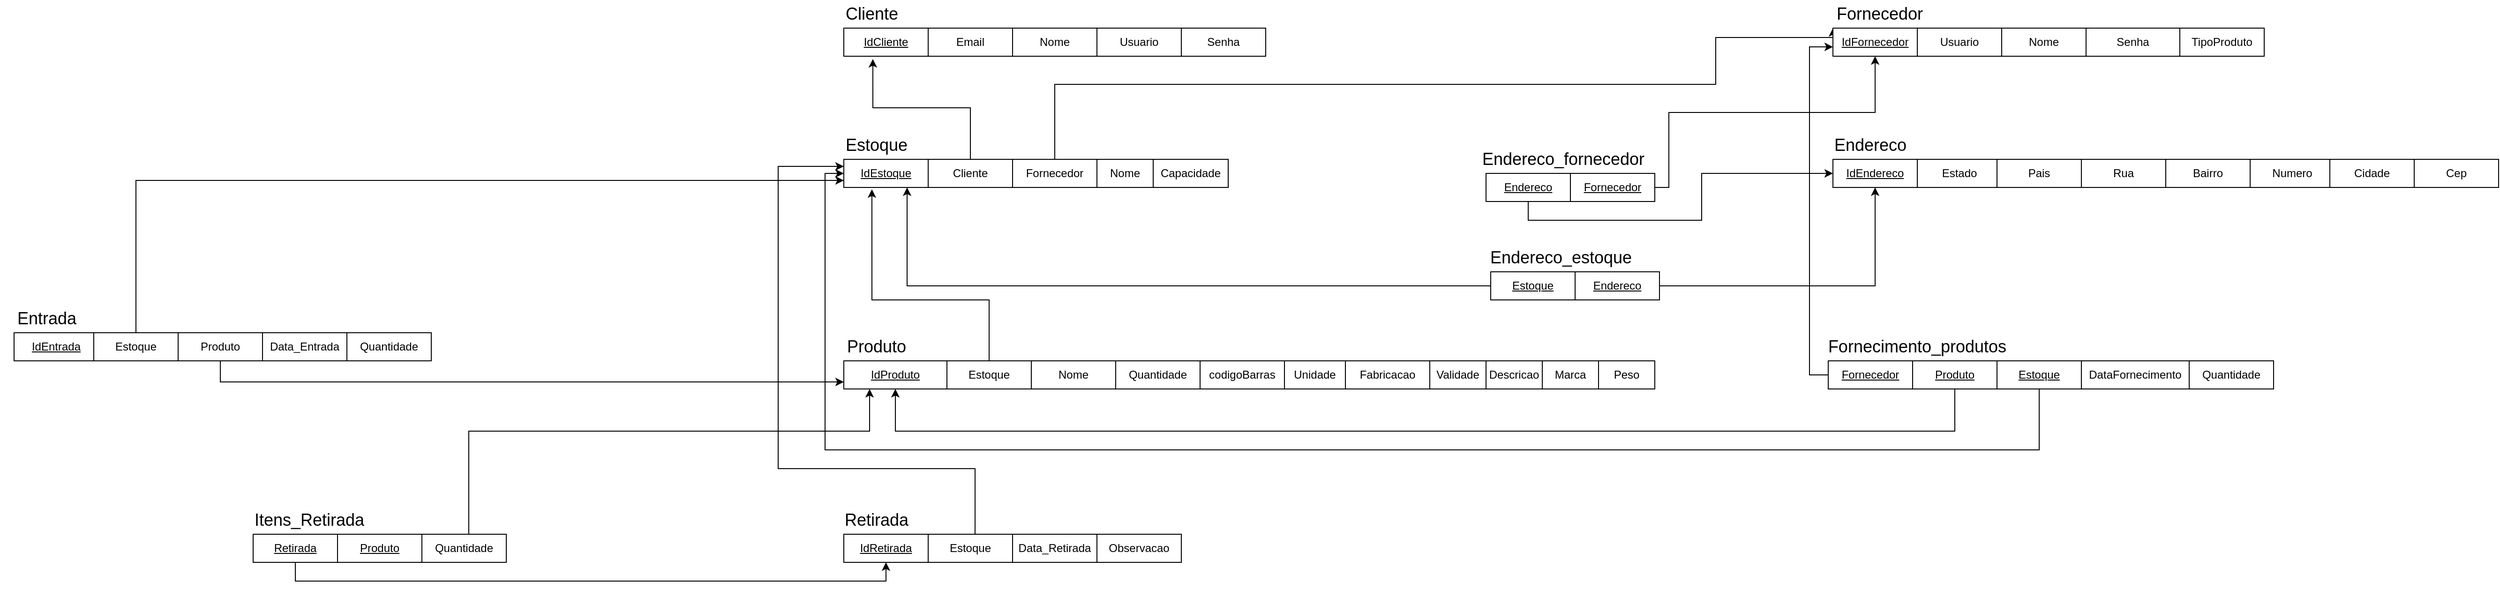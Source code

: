 <mxfile version="17.4.1" type="device"><diagram id="R2lEEEUBdFMjLlhIrx00" name="Page-1"><mxGraphModel dx="1958" dy="450" grid="1" gridSize="10" guides="1" tooltips="1" connect="1" arrows="1" fold="1" page="1" pageScale="1" pageWidth="850" pageHeight="1100" math="0" shadow="0" extFonts="Permanent Marker^https://fonts.googleapis.com/css?family=Permanent+Marker"><root><mxCell id="0"/><mxCell id="1" parent="0"/><mxCell id="tUyxJOWkCWkyIacpQDSF-2" value="&lt;u&gt;IdCliente&lt;/u&gt;" style="rounded=0;whiteSpace=wrap;html=1;" parent="1" vertex="1"><mxGeometry x="70" y="120" width="90" height="30" as="geometry"/></mxCell><mxCell id="tUyxJOWkCWkyIacpQDSF-4" value="&lt;font style=&quot;font-size: 18px&quot;&gt;Cliente&lt;br&gt;&lt;/font&gt;" style="text;html=1;strokeColor=none;fillColor=none;align=center;verticalAlign=middle;whiteSpace=wrap;rounded=0;" parent="1" vertex="1"><mxGeometry x="50" y="90" width="100" height="30" as="geometry"/></mxCell><mxCell id="tUyxJOWkCWkyIacpQDSF-8" value="Telefone" style="rounded=0;whiteSpace=wrap;html=1;" parent="1" vertex="1"><mxGeometry x="250" y="120" width="90" height="30" as="geometry"/></mxCell><mxCell id="tUyxJOWkCWkyIacpQDSF-9" value="Senha" style="rounded=0;whiteSpace=wrap;html=1;" parent="1" vertex="1"><mxGeometry x="430" y="120" width="90" height="30" as="geometry"/></mxCell><mxCell id="tUyxJOWkCWkyIacpQDSF-12" value="&lt;u&gt;IdEstoque&lt;/u&gt;" style="rounded=0;whiteSpace=wrap;html=1;" parent="1" vertex="1"><mxGeometry x="70" y="260" width="90" height="30" as="geometry"/></mxCell><mxCell id="tUyxJOWkCWkyIacpQDSF-13" value="&lt;font style=&quot;font-size: 18px&quot;&gt;Estoque&lt;/font&gt;" style="text;html=1;strokeColor=none;fillColor=none;align=center;verticalAlign=middle;whiteSpace=wrap;rounded=0;" parent="1" vertex="1"><mxGeometry x="55" y="230" width="100" height="30" as="geometry"/></mxCell><mxCell id="Jt7vsAdgIKNJyT_0Ymr9-55" style="edgeStyle=orthogonalEdgeStyle;rounded=0;orthogonalLoop=1;jettySize=auto;html=1;exitX=0.5;exitY=0;exitDx=0;exitDy=0;entryX=0;entryY=1;entryDx=0;entryDy=0;" parent="1" source="tUyxJOWkCWkyIacpQDSF-14" target="tUyxJOWkCWkyIacpQDSF-23" edge="1"><mxGeometry relative="1" as="geometry"><Array as="points"><mxPoint x="295" y="180"/><mxPoint x="1000" y="180"/><mxPoint x="1000" y="130"/><mxPoint x="1125" y="130"/></Array></mxGeometry></mxCell><mxCell id="tUyxJOWkCWkyIacpQDSF-14" value="Fornecedor" style="rounded=0;whiteSpace=wrap;html=1;" parent="1" vertex="1"><mxGeometry x="250" y="260" width="90" height="30" as="geometry"/></mxCell><mxCell id="tUyxJOWkCWkyIacpQDSF-20" value="Estado" style="rounded=0;whiteSpace=wrap;html=1;" parent="1" vertex="1"><mxGeometry x="1215" y="260" width="90" height="30" as="geometry"/></mxCell><mxCell id="tUyxJOWkCWkyIacpQDSF-21" value="Pais" style="rounded=0;whiteSpace=wrap;html=1;" parent="1" vertex="1"><mxGeometry x="1300" y="260" width="90" height="30" as="geometry"/></mxCell><mxCell id="tUyxJOWkCWkyIacpQDSF-22" value="&lt;u&gt;IdFornecedor&lt;/u&gt;" style="rounded=0;whiteSpace=wrap;html=1;" parent="1" vertex="1"><mxGeometry x="1125" y="120" width="90" height="30" as="geometry"/></mxCell><mxCell id="tUyxJOWkCWkyIacpQDSF-23" value="&lt;font style=&quot;font-size: 18px&quot;&gt;Fornecedor&lt;/font&gt;" style="text;html=1;strokeColor=none;fillColor=none;align=center;verticalAlign=middle;whiteSpace=wrap;rounded=0;" parent="1" vertex="1"><mxGeometry x="1125" y="90" width="100" height="30" as="geometry"/></mxCell><mxCell id="tUyxJOWkCWkyIacpQDSF-24" value="Usuario" style="rounded=0;whiteSpace=wrap;html=1;" parent="1" vertex="1"><mxGeometry x="1215" y="120" width="90" height="30" as="geometry"/></mxCell><mxCell id="tUyxJOWkCWkyIacpQDSF-25" value="Senha" style="rounded=0;whiteSpace=wrap;html=1;" parent="1" vertex="1"><mxGeometry x="1395" y="120" width="100" height="30" as="geometry"/></mxCell><mxCell id="tUyxJOWkCWkyIacpQDSF-26" value="TipoProduto" style="rounded=0;whiteSpace=wrap;html=1;" parent="1" vertex="1"><mxGeometry x="1495" y="120" width="90" height="30" as="geometry"/></mxCell><mxCell id="tUyxJOWkCWkyIacpQDSF-27" value="DataFornecimento" style="rounded=0;whiteSpace=wrap;html=1;" parent="1" vertex="1"><mxGeometry x="1390" y="475" width="115" height="30" as="geometry"/></mxCell><mxCell id="tUyxJOWkCWkyIacpQDSF-29" value="Nome" style="rounded=0;whiteSpace=wrap;html=1;" parent="1" vertex="1"><mxGeometry x="1305" y="120" width="90" height="30" as="geometry"/></mxCell><mxCell id="tUyxJOWkCWkyIacpQDSF-30" value="&lt;font style=&quot;font-size: 18px&quot;&gt;Fornecimento_produtos&lt;br&gt;&lt;/font&gt;" style="text;html=1;strokeColor=none;fillColor=none;align=center;verticalAlign=middle;whiteSpace=wrap;rounded=0;" parent="1" vertex="1"><mxGeometry x="1105" y="445" width="220" height="30" as="geometry"/></mxCell><mxCell id="Jt7vsAdgIKNJyT_0Ymr9-50" style="edgeStyle=orthogonalEdgeStyle;rounded=0;orthogonalLoop=1;jettySize=auto;html=1;exitX=0;exitY=0.5;exitDx=0;exitDy=0;" parent="1" source="tUyxJOWkCWkyIacpQDSF-31" edge="1"><mxGeometry relative="1" as="geometry"><mxPoint x="1125" y="140" as="targetPoint"/><Array as="points"><mxPoint x="1100" y="490"/><mxPoint x="1100" y="140"/></Array></mxGeometry></mxCell><mxCell id="tUyxJOWkCWkyIacpQDSF-31" value="&lt;u&gt;Fornecedor&lt;/u&gt;" style="rounded=0;whiteSpace=wrap;html=1;" parent="1" vertex="1"><mxGeometry x="1120" y="475" width="90" height="30" as="geometry"/></mxCell><mxCell id="Jt7vsAdgIKNJyT_0Ymr9-47" style="edgeStyle=orthogonalEdgeStyle;rounded=0;orthogonalLoop=1;jettySize=auto;html=1;exitX=0.5;exitY=1;exitDx=0;exitDy=0;entryX=0.5;entryY=1;entryDx=0;entryDy=0;" parent="1" source="tUyxJOWkCWkyIacpQDSF-32" target="tUyxJOWkCWkyIacpQDSF-57" edge="1"><mxGeometry relative="1" as="geometry"><Array as="points"><mxPoint x="1255" y="550"/><mxPoint x="125" y="550"/></Array></mxGeometry></mxCell><mxCell id="tUyxJOWkCWkyIacpQDSF-32" value="&lt;u&gt;Produto&lt;/u&gt;" style="rounded=0;whiteSpace=wrap;html=1;" parent="1" vertex="1"><mxGeometry x="1210" y="475" width="90" height="30" as="geometry"/></mxCell><mxCell id="tUyxJOWkCWkyIacpQDSF-33" value="Quantidade" style="rounded=0;whiteSpace=wrap;html=1;" parent="1" vertex="1"><mxGeometry x="1505" y="475" width="90" height="30" as="geometry"/></mxCell><mxCell id="tUyxJOWkCWkyIacpQDSF-36" value="Email" style="rounded=0;whiteSpace=wrap;html=1;" parent="1" vertex="1"><mxGeometry x="160" y="120" width="90" height="30" as="geometry"/></mxCell><mxCell id="Jt7vsAdgIKNJyT_0Ymr9-37" style="edgeStyle=orthogonalEdgeStyle;rounded=0;orthogonalLoop=1;jettySize=auto;html=1;exitX=0.5;exitY=0;exitDx=0;exitDy=0;entryX=0.344;entryY=1.1;entryDx=0;entryDy=0;entryPerimeter=0;" parent="1" source="tUyxJOWkCWkyIacpQDSF-38" target="tUyxJOWkCWkyIacpQDSF-2" edge="1"><mxGeometry relative="1" as="geometry"/></mxCell><mxCell id="tUyxJOWkCWkyIacpQDSF-38" value="Cliente" style="rounded=0;whiteSpace=wrap;html=1;" parent="1" vertex="1"><mxGeometry x="160" y="260" width="90" height="30" as="geometry"/></mxCell><mxCell id="tUyxJOWkCWkyIacpQDSF-44" value="Quantidade" style="rounded=0;whiteSpace=wrap;html=1;" parent="1" vertex="1"><mxGeometry x="360" y="475" width="90" height="30" as="geometry"/></mxCell><mxCell id="tUyxJOWkCWkyIacpQDSF-45" value="&lt;font style=&quot;font-size: 18px&quot;&gt;Produto&lt;br&gt;&lt;/font&gt;" style="text;html=1;strokeColor=none;fillColor=none;align=center;verticalAlign=middle;whiteSpace=wrap;rounded=0;" parent="1" vertex="1"><mxGeometry x="65" y="445" width="80" height="30" as="geometry"/></mxCell><mxCell id="Jt7vsAdgIKNJyT_0Ymr9-45" style="edgeStyle=orthogonalEdgeStyle;rounded=0;orthogonalLoop=1;jettySize=auto;html=1;exitX=0.5;exitY=0;exitDx=0;exitDy=0;entryX=0.333;entryY=1.067;entryDx=0;entryDy=0;entryPerimeter=0;" parent="1" source="tUyxJOWkCWkyIacpQDSF-46" target="tUyxJOWkCWkyIacpQDSF-12" edge="1"><mxGeometry relative="1" as="geometry"><Array as="points"><mxPoint x="225" y="410"/><mxPoint x="100" y="410"/></Array></mxGeometry></mxCell><mxCell id="tUyxJOWkCWkyIacpQDSF-46" value="Estoque" style="rounded=0;whiteSpace=wrap;html=1;" parent="1" vertex="1"><mxGeometry x="180" y="475" width="90" height="30" as="geometry"/></mxCell><mxCell id="tUyxJOWkCWkyIacpQDSF-47" value="Nome" style="rounded=0;whiteSpace=wrap;html=1;" parent="1" vertex="1"><mxGeometry x="270" y="475" width="90" height="30" as="geometry"/></mxCell><mxCell id="tUyxJOWkCWkyIacpQDSF-57" value="&lt;u&gt;IdProduto&lt;/u&gt;" style="rounded=0;whiteSpace=wrap;html=1;" parent="1" vertex="1"><mxGeometry x="70" y="475" width="110" height="30" as="geometry"/></mxCell><mxCell id="tUyxJOWkCWkyIacpQDSF-68" value="Estado" style="rounded=0;whiteSpace=wrap;html=1;" parent="1" vertex="1"><mxGeometry x="1215" y="260" width="90" height="30" as="geometry"/></mxCell><mxCell id="JjJyZn63x57A14R5w8kf-1" value="Nome" style="rounded=0;whiteSpace=wrap;html=1;" parent="1" vertex="1"><mxGeometry x="250" y="120" width="90" height="30" as="geometry"/></mxCell><mxCell id="JjJyZn63x57A14R5w8kf-2" value="Usuario" style="rounded=0;whiteSpace=wrap;html=1;" parent="1" vertex="1"><mxGeometry x="340" y="120" width="90" height="30" as="geometry"/></mxCell><mxCell id="Jt7vsAdgIKNJyT_0Ymr9-1" value="Rua" style="rounded=0;whiteSpace=wrap;html=1;" parent="1" vertex="1"><mxGeometry x="1390" y="260" width="90" height="30" as="geometry"/></mxCell><mxCell id="Jt7vsAdgIKNJyT_0Ymr9-2" value="Bairro" style="rounded=0;whiteSpace=wrap;html=1;" parent="1" vertex="1"><mxGeometry x="1480" y="260" width="90" height="30" as="geometry"/></mxCell><mxCell id="Jt7vsAdgIKNJyT_0Ymr9-3" value="Numero" style="rounded=0;whiteSpace=wrap;html=1;" parent="1" vertex="1"><mxGeometry x="1570" y="260" width="90" height="30" as="geometry"/></mxCell><mxCell id="Jt7vsAdgIKNJyT_0Ymr9-4" value="Cidade" style="rounded=0;whiteSpace=wrap;html=1;" parent="1" vertex="1"><mxGeometry x="1655" y="260" width="90" height="30" as="geometry"/></mxCell><mxCell id="Jt7vsAdgIKNJyT_0Ymr9-5" value="Cep" style="rounded=0;whiteSpace=wrap;html=1;" parent="1" vertex="1"><mxGeometry x="1745" y="260" width="90" height="30" as="geometry"/></mxCell><mxCell id="Jt7vsAdgIKNJyT_0Ymr9-9" value="Estado" style="rounded=0;whiteSpace=wrap;html=1;" parent="1" vertex="1"><mxGeometry x="1215" y="260" width="90" height="30" as="geometry"/></mxCell><mxCell id="Jt7vsAdgIKNJyT_0Ymr9-10" value="Pais" style="rounded=0;whiteSpace=wrap;html=1;" parent="1" vertex="1"><mxGeometry x="1300" y="260" width="90" height="30" as="geometry"/></mxCell><mxCell id="Jt7vsAdgIKNJyT_0Ymr9-11" value="&lt;u&gt;IdEndereco&lt;/u&gt;" style="rounded=0;whiteSpace=wrap;html=1;" parent="1" vertex="1"><mxGeometry x="1125" y="260" width="90" height="30" as="geometry"/></mxCell><mxCell id="Jt7vsAdgIKNJyT_0Ymr9-12" value="&lt;font style=&quot;font-size: 18px&quot;&gt;Endereco&lt;/font&gt;" style="text;html=1;strokeColor=none;fillColor=none;align=center;verticalAlign=middle;whiteSpace=wrap;rounded=0;" parent="1" vertex="1"><mxGeometry x="1135" y="230" width="60" height="30" as="geometry"/></mxCell><mxCell id="Jt7vsAdgIKNJyT_0Ymr9-14" value="Estado" style="rounded=0;whiteSpace=wrap;html=1;" parent="1" vertex="1"><mxGeometry x="1215" y="260" width="90" height="30" as="geometry"/></mxCell><mxCell id="Jt7vsAdgIKNJyT_0Ymr9-15" value="Pais" style="rounded=0;whiteSpace=wrap;html=1;" parent="1" vertex="1"><mxGeometry x="1300" y="260" width="90" height="30" as="geometry"/></mxCell><mxCell id="Jt7vsAdgIKNJyT_0Ymr9-16" value="Bairro" style="rounded=0;whiteSpace=wrap;html=1;" parent="1" vertex="1"><mxGeometry x="1480" y="260" width="90" height="30" as="geometry"/></mxCell><mxCell id="Jt7vsAdgIKNJyT_0Ymr9-19" value="codigoBarras" style="rounded=0;whiteSpace=wrap;html=1;" parent="1" vertex="1"><mxGeometry x="450" y="475" width="90" height="30" as="geometry"/></mxCell><mxCell id="Jt7vsAdgIKNJyT_0Ymr9-20" value="Unidade" style="rounded=0;whiteSpace=wrap;html=1;" parent="1" vertex="1"><mxGeometry x="540" y="475" width="65" height="30" as="geometry"/></mxCell><mxCell id="Jt7vsAdgIKNJyT_0Ymr9-21" value="Fabricacao" style="rounded=0;whiteSpace=wrap;html=1;" parent="1" vertex="1"><mxGeometry x="605" y="475" width="90" height="30" as="geometry"/></mxCell><mxCell id="Jt7vsAdgIKNJyT_0Ymr9-22" value="Validade" style="rounded=0;whiteSpace=wrap;html=1;" parent="1" vertex="1"><mxGeometry x="695" y="475" width="60" height="30" as="geometry"/></mxCell><mxCell id="Jt7vsAdgIKNJyT_0Ymr9-23" value="Descricao" style="rounded=0;whiteSpace=wrap;html=1;" parent="1" vertex="1"><mxGeometry x="755" y="475" width="60" height="30" as="geometry"/></mxCell><mxCell id="Jt7vsAdgIKNJyT_0Ymr9-24" value="Marca" style="rounded=0;whiteSpace=wrap;html=1;" parent="1" vertex="1"><mxGeometry x="815" y="475" width="60" height="30" as="geometry"/></mxCell><mxCell id="Jt7vsAdgIKNJyT_0Ymr9-25" value="Peso" style="rounded=0;whiteSpace=wrap;html=1;" parent="1" vertex="1"><mxGeometry x="875" y="475" width="60" height="30" as="geometry"/></mxCell><mxCell id="EiQkcS5JCDMW3QNPUQI9-1" style="edgeStyle=orthogonalEdgeStyle;rounded=0;orthogonalLoop=1;jettySize=auto;html=1;exitX=0.5;exitY=1;exitDx=0;exitDy=0;entryX=0;entryY=0.5;entryDx=0;entryDy=0;" parent="1" source="Jt7vsAdgIKNJyT_0Ymr9-26" target="tUyxJOWkCWkyIacpQDSF-12" edge="1"><mxGeometry relative="1" as="geometry"><Array as="points"><mxPoint x="1345" y="570"/><mxPoint x="50" y="570"/><mxPoint x="50" y="275"/></Array></mxGeometry></mxCell><mxCell id="Jt7vsAdgIKNJyT_0Ymr9-26" value="&lt;u&gt;Estoque&lt;/u&gt;" style="rounded=0;whiteSpace=wrap;html=1;" parent="1" vertex="1"><mxGeometry x="1300" y="475" width="90" height="30" as="geometry"/></mxCell><mxCell id="Jt7vsAdgIKNJyT_0Ymr9-44" style="edgeStyle=orthogonalEdgeStyle;rounded=0;orthogonalLoop=1;jettySize=auto;html=1;exitX=0;exitY=0.5;exitDx=0;exitDy=0;entryX=0.75;entryY=1;entryDx=0;entryDy=0;" parent="1" source="Jt7vsAdgIKNJyT_0Ymr9-27" target="tUyxJOWkCWkyIacpQDSF-12" edge="1"><mxGeometry relative="1" as="geometry"/></mxCell><mxCell id="Jt7vsAdgIKNJyT_0Ymr9-27" value="&lt;u&gt;Estoque&lt;/u&gt;" style="rounded=0;whiteSpace=wrap;html=1;" parent="1" vertex="1"><mxGeometry x="760" y="380" width="90" height="30" as="geometry"/></mxCell><mxCell id="Jt7vsAdgIKNJyT_0Ymr9-28" value="&lt;font style=&quot;font-size: 18px&quot;&gt;Endereco_estoque&lt;/font&gt;" style="text;html=1;strokeColor=none;fillColor=none;align=center;verticalAlign=middle;whiteSpace=wrap;rounded=0;" parent="1" vertex="1"><mxGeometry x="785" y="350" width="100" height="30" as="geometry"/></mxCell><mxCell id="Jt7vsAdgIKNJyT_0Ymr9-49" style="edgeStyle=orthogonalEdgeStyle;rounded=0;orthogonalLoop=1;jettySize=auto;html=1;exitX=1;exitY=0.5;exitDx=0;exitDy=0;entryX=0.5;entryY=1;entryDx=0;entryDy=0;" parent="1" source="Jt7vsAdgIKNJyT_0Ymr9-30" target="Jt7vsAdgIKNJyT_0Ymr9-11" edge="1"><mxGeometry relative="1" as="geometry"/></mxCell><mxCell id="Jt7vsAdgIKNJyT_0Ymr9-30" value="&lt;u&gt;Endereco&lt;/u&gt;" style="rounded=0;whiteSpace=wrap;html=1;" parent="1" vertex="1"><mxGeometry x="850" y="380" width="90" height="30" as="geometry"/></mxCell><mxCell id="Jt7vsAdgIKNJyT_0Ymr9-57" style="edgeStyle=orthogonalEdgeStyle;rounded=0;orthogonalLoop=1;jettySize=auto;html=1;exitX=0.5;exitY=1;exitDx=0;exitDy=0;entryX=0;entryY=0.5;entryDx=0;entryDy=0;" parent="1" source="Jt7vsAdgIKNJyT_0Ymr9-31" target="Jt7vsAdgIKNJyT_0Ymr9-11" edge="1"><mxGeometry relative="1" as="geometry"/></mxCell><mxCell id="Jt7vsAdgIKNJyT_0Ymr9-31" value="&lt;u&gt;Endereco&lt;/u&gt;" style="rounded=0;whiteSpace=wrap;html=1;" parent="1" vertex="1"><mxGeometry x="755" y="275" width="90" height="30" as="geometry"/></mxCell><mxCell id="Jt7vsAdgIKNJyT_0Ymr9-32" value="&lt;font style=&quot;font-size: 18px&quot;&gt;Endereco_fornecedor&lt;/font&gt;" style="text;html=1;strokeColor=none;fillColor=none;align=center;verticalAlign=middle;whiteSpace=wrap;rounded=0;" parent="1" vertex="1"><mxGeometry x="790" y="245" width="95" height="30" as="geometry"/></mxCell><mxCell id="Jt7vsAdgIKNJyT_0Ymr9-56" style="edgeStyle=orthogonalEdgeStyle;rounded=0;orthogonalLoop=1;jettySize=auto;html=1;exitX=1;exitY=0.5;exitDx=0;exitDy=0;entryX=0.5;entryY=1;entryDx=0;entryDy=0;" parent="1" source="Jt7vsAdgIKNJyT_0Ymr9-33" target="tUyxJOWkCWkyIacpQDSF-22" edge="1"><mxGeometry relative="1" as="geometry"><Array as="points"><mxPoint x="950" y="290"/><mxPoint x="950" y="210"/><mxPoint x="1170" y="210"/></Array></mxGeometry></mxCell><mxCell id="Jt7vsAdgIKNJyT_0Ymr9-33" value="&lt;u&gt;Fornecedor&lt;/u&gt;" style="rounded=0;whiteSpace=wrap;html=1;" parent="1" vertex="1"><mxGeometry x="845" y="275" width="90" height="30" as="geometry"/></mxCell><mxCell id="Jt7vsAdgIKNJyT_0Ymr9-34" value="Nome" style="rounded=0;whiteSpace=wrap;html=1;" parent="1" vertex="1"><mxGeometry x="340" y="260" width="60" height="30" as="geometry"/></mxCell><mxCell id="Jt7vsAdgIKNJyT_0Ymr9-35" value="Capacidade" style="rounded=0;whiteSpace=wrap;html=1;" parent="1" vertex="1"><mxGeometry x="400" y="260" width="80" height="30" as="geometry"/></mxCell><mxCell id="6sxcFiGtws0jymwEgpJq-1" value="&lt;u&gt;IdRetirada&lt;br&gt;&lt;/u&gt;" style="rounded=0;whiteSpace=wrap;html=1;" parent="1" vertex="1"><mxGeometry x="70" y="660" width="90" height="30" as="geometry"/></mxCell><mxCell id="6sxcFiGtws0jymwEgpJq-2" value="&lt;font style=&quot;font-size: 18px&quot;&gt;Retirada&lt;br&gt;&lt;/font&gt;" style="text;html=1;strokeColor=none;fillColor=none;align=center;verticalAlign=middle;whiteSpace=wrap;rounded=0;" parent="1" vertex="1"><mxGeometry x="55" y="630" width="100" height="30" as="geometry"/></mxCell><mxCell id="6sxcFiGtws0jymwEgpJq-31" style="edgeStyle=orthogonalEdgeStyle;rounded=0;orthogonalLoop=1;jettySize=auto;html=1;exitX=0.5;exitY=0;exitDx=0;exitDy=0;entryX=0;entryY=0.25;entryDx=0;entryDy=0;" parent="1" source="6sxcFiGtws0jymwEgpJq-3" target="tUyxJOWkCWkyIacpQDSF-12" edge="1"><mxGeometry relative="1" as="geometry"><Array as="points"><mxPoint x="210" y="660"/><mxPoint x="210" y="590"/><mxPoint y="590"/><mxPoint y="268"/></Array></mxGeometry></mxCell><mxCell id="6sxcFiGtws0jymwEgpJq-3" value="Estoque" style="rounded=0;whiteSpace=wrap;html=1;" parent="1" vertex="1"><mxGeometry x="160" y="660" width="90" height="30" as="geometry"/></mxCell><mxCell id="6sxcFiGtws0jymwEgpJq-5" value="Data_Retirada" style="rounded=0;whiteSpace=wrap;html=1;" parent="1" vertex="1"><mxGeometry x="250" y="660" width="90" height="30" as="geometry"/></mxCell><mxCell id="6sxcFiGtws0jymwEgpJq-6" value="Observacao" style="rounded=0;whiteSpace=wrap;html=1;" parent="1" vertex="1"><mxGeometry x="340" y="660" width="90" height="30" as="geometry"/></mxCell><mxCell id="6sxcFiGtws0jymwEgpJq-22" value="&lt;font style=&quot;font-size: 18px&quot;&gt;Itens_Retirada&lt;br&gt;&lt;/font&gt;" style="text;html=1;strokeColor=none;fillColor=none;align=center;verticalAlign=middle;whiteSpace=wrap;rounded=0;" parent="1" vertex="1"><mxGeometry x="-550" y="630" width="100" height="30" as="geometry"/></mxCell><mxCell id="6sxcFiGtws0jymwEgpJq-46" style="edgeStyle=orthogonalEdgeStyle;rounded=0;orthogonalLoop=1;jettySize=auto;html=1;exitX=0.5;exitY=0;exitDx=0;exitDy=0;entryX=0.25;entryY=1;entryDx=0;entryDy=0;" parent="1" source="6sxcFiGtws0jymwEgpJq-23" target="tUyxJOWkCWkyIacpQDSF-57" edge="1"><mxGeometry relative="1" as="geometry"><Array as="points"><mxPoint x="-330" y="550"/><mxPoint x="98" y="550"/></Array></mxGeometry></mxCell><mxCell id="6sxcFiGtws0jymwEgpJq-23" value="&lt;u&gt;Produto&lt;/u&gt;" style="rounded=0;whiteSpace=wrap;html=1;" parent="1" vertex="1"><mxGeometry x="-470" y="660" width="90" height="30" as="geometry"/></mxCell><mxCell id="6sxcFiGtws0jymwEgpJq-45" style="edgeStyle=orthogonalEdgeStyle;rounded=0;orthogonalLoop=1;jettySize=auto;html=1;exitX=0.5;exitY=1;exitDx=0;exitDy=0;entryX=0.5;entryY=1;entryDx=0;entryDy=0;" parent="1" source="6sxcFiGtws0jymwEgpJq-24" target="6sxcFiGtws0jymwEgpJq-1" edge="1"><mxGeometry relative="1" as="geometry"/></mxCell><mxCell id="6sxcFiGtws0jymwEgpJq-24" value="&lt;u&gt;Retirada&lt;/u&gt;" style="rounded=0;whiteSpace=wrap;html=1;" parent="1" vertex="1"><mxGeometry x="-560" y="660" width="90" height="30" as="geometry"/></mxCell><mxCell id="6sxcFiGtws0jymwEgpJq-25" value="Quantidade" style="rounded=0;whiteSpace=wrap;html=1;" parent="1" vertex="1"><mxGeometry x="-380" y="660" width="90" height="30" as="geometry"/></mxCell><mxCell id="6sxcFiGtws0jymwEgpJq-32" value="&lt;u&gt;IdEntrada&lt;br&gt;&lt;/u&gt;" style="rounded=0;whiteSpace=wrap;html=1;" parent="1" vertex="1"><mxGeometry x="-815" y="445" width="90" height="30" as="geometry"/></mxCell><mxCell id="6sxcFiGtws0jymwEgpJq-33" value="&lt;font style=&quot;font-size: 18px&quot;&gt;Entrada&lt;br&gt;&lt;/font&gt;" style="text;html=1;strokeColor=none;fillColor=none;align=center;verticalAlign=middle;whiteSpace=wrap;rounded=0;" parent="1" vertex="1"><mxGeometry x="-830" y="415" width="100" height="30" as="geometry"/></mxCell><mxCell id="6sxcFiGtws0jymwEgpJq-41" style="edgeStyle=orthogonalEdgeStyle;rounded=0;orthogonalLoop=1;jettySize=auto;html=1;exitX=0.5;exitY=0;exitDx=0;exitDy=0;entryX=0;entryY=0.75;entryDx=0;entryDy=0;" parent="1" source="6sxcFiGtws0jymwEgpJq-34" target="tUyxJOWkCWkyIacpQDSF-12" edge="1"><mxGeometry relative="1" as="geometry"/></mxCell><mxCell id="6sxcFiGtws0jymwEgpJq-34" value="Estoque" style="rounded=0;whiteSpace=wrap;html=1;" parent="1" vertex="1"><mxGeometry x="-730" y="445" width="90" height="30" as="geometry"/></mxCell><mxCell id="6sxcFiGtws0jymwEgpJq-36" value="Data_Entrada" style="rounded=0;whiteSpace=wrap;html=1;" parent="1" vertex="1"><mxGeometry x="-550" y="445" width="90" height="30" as="geometry"/></mxCell><mxCell id="6sxcFiGtws0jymwEgpJq-40" style="edgeStyle=orthogonalEdgeStyle;rounded=0;orthogonalLoop=1;jettySize=auto;html=1;exitX=0.5;exitY=1;exitDx=0;exitDy=0;entryX=0;entryY=0.75;entryDx=0;entryDy=0;" parent="1" source="6sxcFiGtws0jymwEgpJq-37" target="tUyxJOWkCWkyIacpQDSF-57" edge="1"><mxGeometry relative="1" as="geometry"/></mxCell><mxCell id="6sxcFiGtws0jymwEgpJq-37" value="Produto" style="rounded=0;whiteSpace=wrap;html=1;" parent="1" vertex="1"><mxGeometry x="-640" y="445" width="90" height="30" as="geometry"/></mxCell><mxCell id="6sxcFiGtws0jymwEgpJq-38" value="Quantidade" style="rounded=0;whiteSpace=wrap;html=1;" parent="1" vertex="1"><mxGeometry x="-460" y="445" width="90" height="30" as="geometry"/></mxCell></root></mxGraphModel></diagram></mxfile>